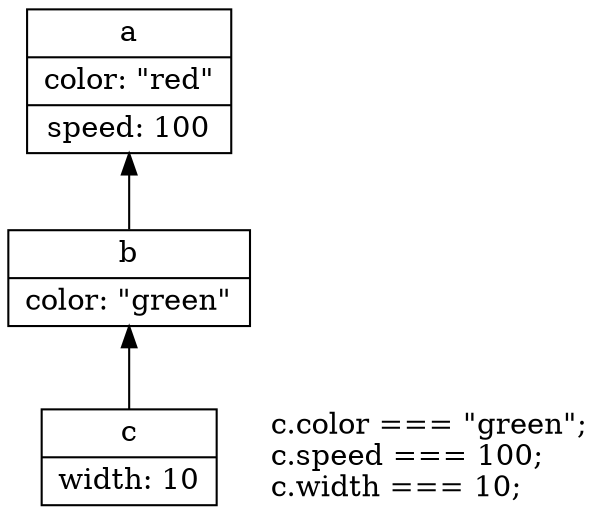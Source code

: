 digraph proto {

  // ###########################################################################
  graph [rankdir=BT];
  node  [shape="record"];
  edge  [label=""];

  // ###########################################################################
  object_a [label="{a|color: \"red\"|speed: 100}"];
  object_b [label="{b|color: \"green\"}"];
  object_c [label="{c|width: 10}"];
  
  object_c -> object_b;
  object_b -> object_a;

  // ###########################################################################
  notes [label="c.color === \"green\";\lc.speed === 100;\lc.width === 10;\l", shape="plaintext",  style=""];
}
